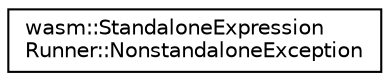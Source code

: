digraph "Graphical Class Hierarchy"
{
  edge [fontname="Helvetica",fontsize="10",labelfontname="Helvetica",labelfontsize="10"];
  node [fontname="Helvetica",fontsize="10",shape=record];
  rankdir="LR";
  Node0 [label="wasm::StandaloneExpression\lRunner::NonstandaloneException",height=0.2,width=0.4,color="black", fillcolor="white", style="filled",URL="$structwasm_1_1_standalone_expression_runner_1_1_nonstandalone_exception.html"];
}
